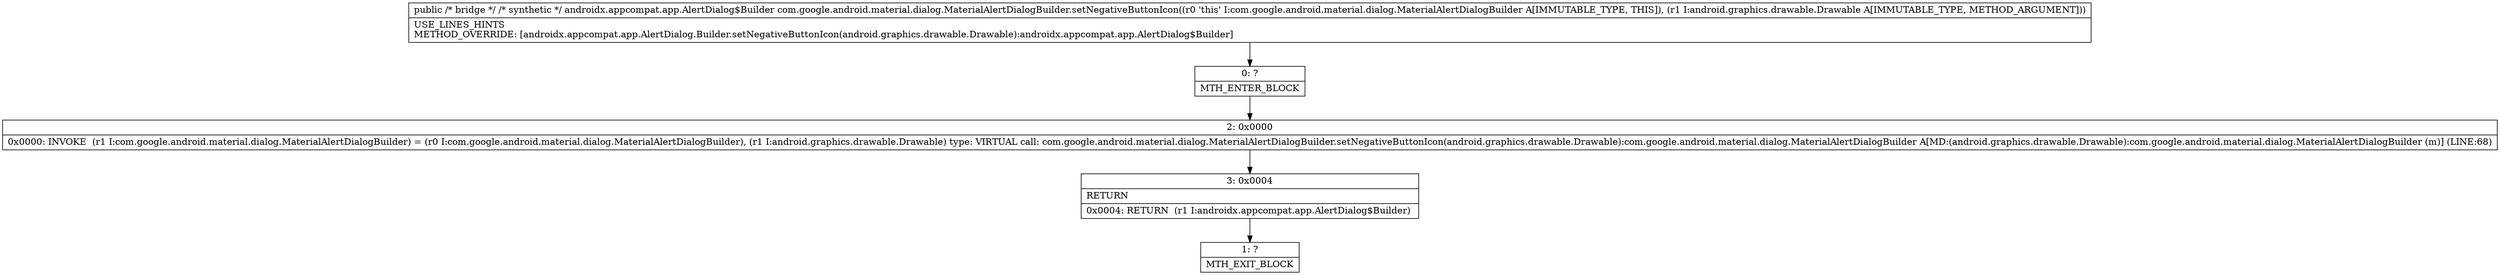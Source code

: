 digraph "CFG forcom.google.android.material.dialog.MaterialAlertDialogBuilder.setNegativeButtonIcon(Landroid\/graphics\/drawable\/Drawable;)Landroidx\/appcompat\/app\/AlertDialog$Builder;" {
Node_0 [shape=record,label="{0\:\ ?|MTH_ENTER_BLOCK\l}"];
Node_2 [shape=record,label="{2\:\ 0x0000|0x0000: INVOKE  (r1 I:com.google.android.material.dialog.MaterialAlertDialogBuilder) = (r0 I:com.google.android.material.dialog.MaterialAlertDialogBuilder), (r1 I:android.graphics.drawable.Drawable) type: VIRTUAL call: com.google.android.material.dialog.MaterialAlertDialogBuilder.setNegativeButtonIcon(android.graphics.drawable.Drawable):com.google.android.material.dialog.MaterialAlertDialogBuilder A[MD:(android.graphics.drawable.Drawable):com.google.android.material.dialog.MaterialAlertDialogBuilder (m)] (LINE:68)\l}"];
Node_3 [shape=record,label="{3\:\ 0x0004|RETURN\l|0x0004: RETURN  (r1 I:androidx.appcompat.app.AlertDialog$Builder) \l}"];
Node_1 [shape=record,label="{1\:\ ?|MTH_EXIT_BLOCK\l}"];
MethodNode[shape=record,label="{public \/* bridge *\/ \/* synthetic *\/ androidx.appcompat.app.AlertDialog$Builder com.google.android.material.dialog.MaterialAlertDialogBuilder.setNegativeButtonIcon((r0 'this' I:com.google.android.material.dialog.MaterialAlertDialogBuilder A[IMMUTABLE_TYPE, THIS]), (r1 I:android.graphics.drawable.Drawable A[IMMUTABLE_TYPE, METHOD_ARGUMENT]))  | USE_LINES_HINTS\lMETHOD_OVERRIDE: [androidx.appcompat.app.AlertDialog.Builder.setNegativeButtonIcon(android.graphics.drawable.Drawable):androidx.appcompat.app.AlertDialog$Builder]\l}"];
MethodNode -> Node_0;Node_0 -> Node_2;
Node_2 -> Node_3;
Node_3 -> Node_1;
}

